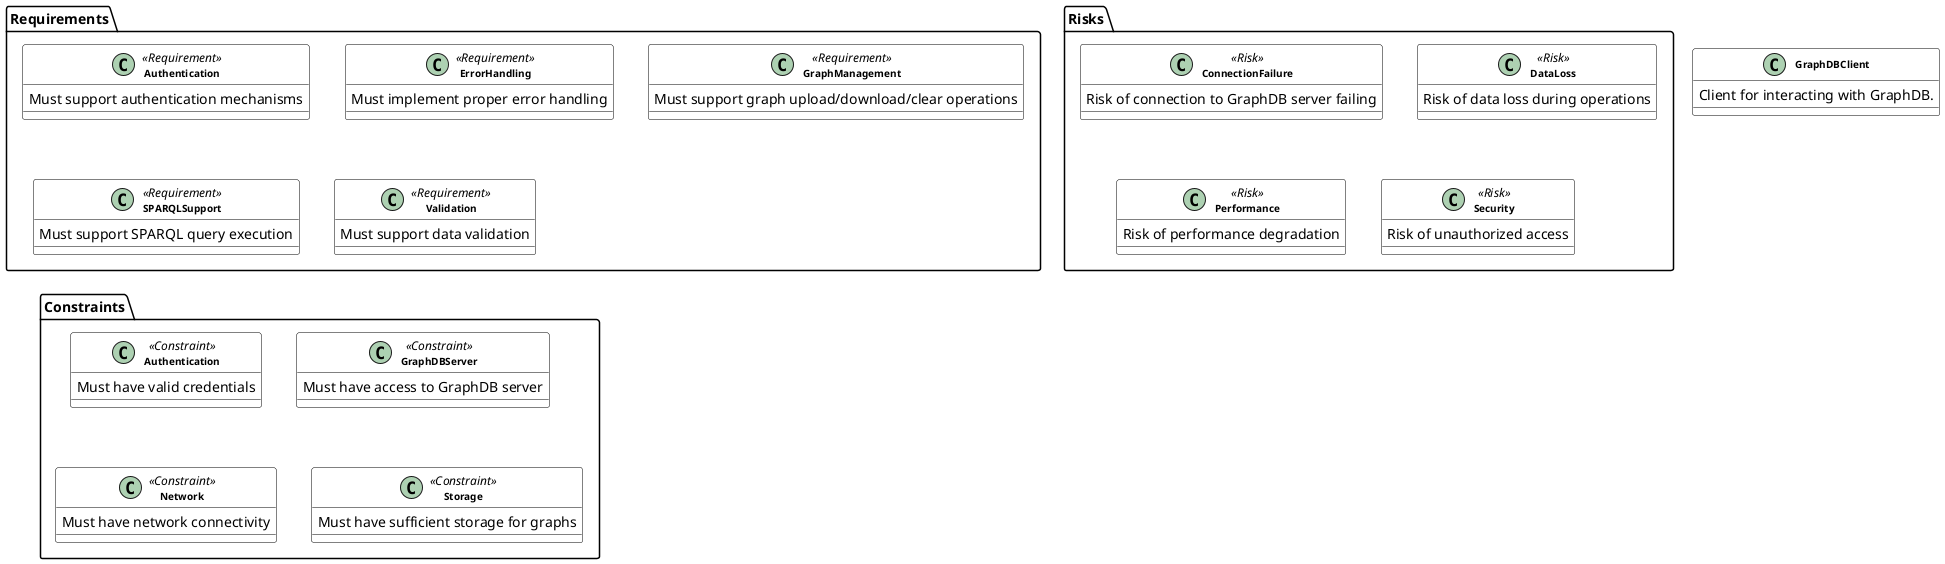 @startuml GraphDB Client Model
skinparam classAttributeIconSize 0
skinparam classFontSize 10
skinparam classFontStyle bold
skinparam classBackgroundColor white
skinparam classBorderColor black
skinparam classArrowColor black
skinparam packageBackgroundColor white
skinparam packageBorderColor black
skinparam noteBackgroundColor white
skinparam noteBorderColor black
class GraphDBClient {
  Client for interacting with GraphDB.
}
package Requirements {
class Authentication <<Requirement>> {
  Must support authentication mechanisms
}
class ErrorHandling <<Requirement>> {
  Must implement proper error handling
}
class GraphManagement <<Requirement>> {
  Must support graph upload/download/clear operations
}
class SPARQLSupport <<Requirement>> {
  Must support SPARQL query execution
}
class Validation <<Requirement>> {
  Must support data validation
}
}
package Risks {
class ConnectionFailure <<Risk>> {
  Risk of connection to GraphDB server failing
}
class DataLoss <<Risk>> {
  Risk of data loss during operations
}
class Performance <<Risk>> {
  Risk of performance degradation
}
class Security <<Risk>> {
  Risk of unauthorized access
}
}
package Constraints {
class Authentication <<Constraint>> {
  Must have valid credentials
}
class GraphDBServer <<Constraint>> {
  Must have access to GraphDB server
}
class Network <<Constraint>> {
  Must have network connectivity
}
class Storage <<Constraint>> {
  Must have sufficient storage for graphs
}
}
@enduml